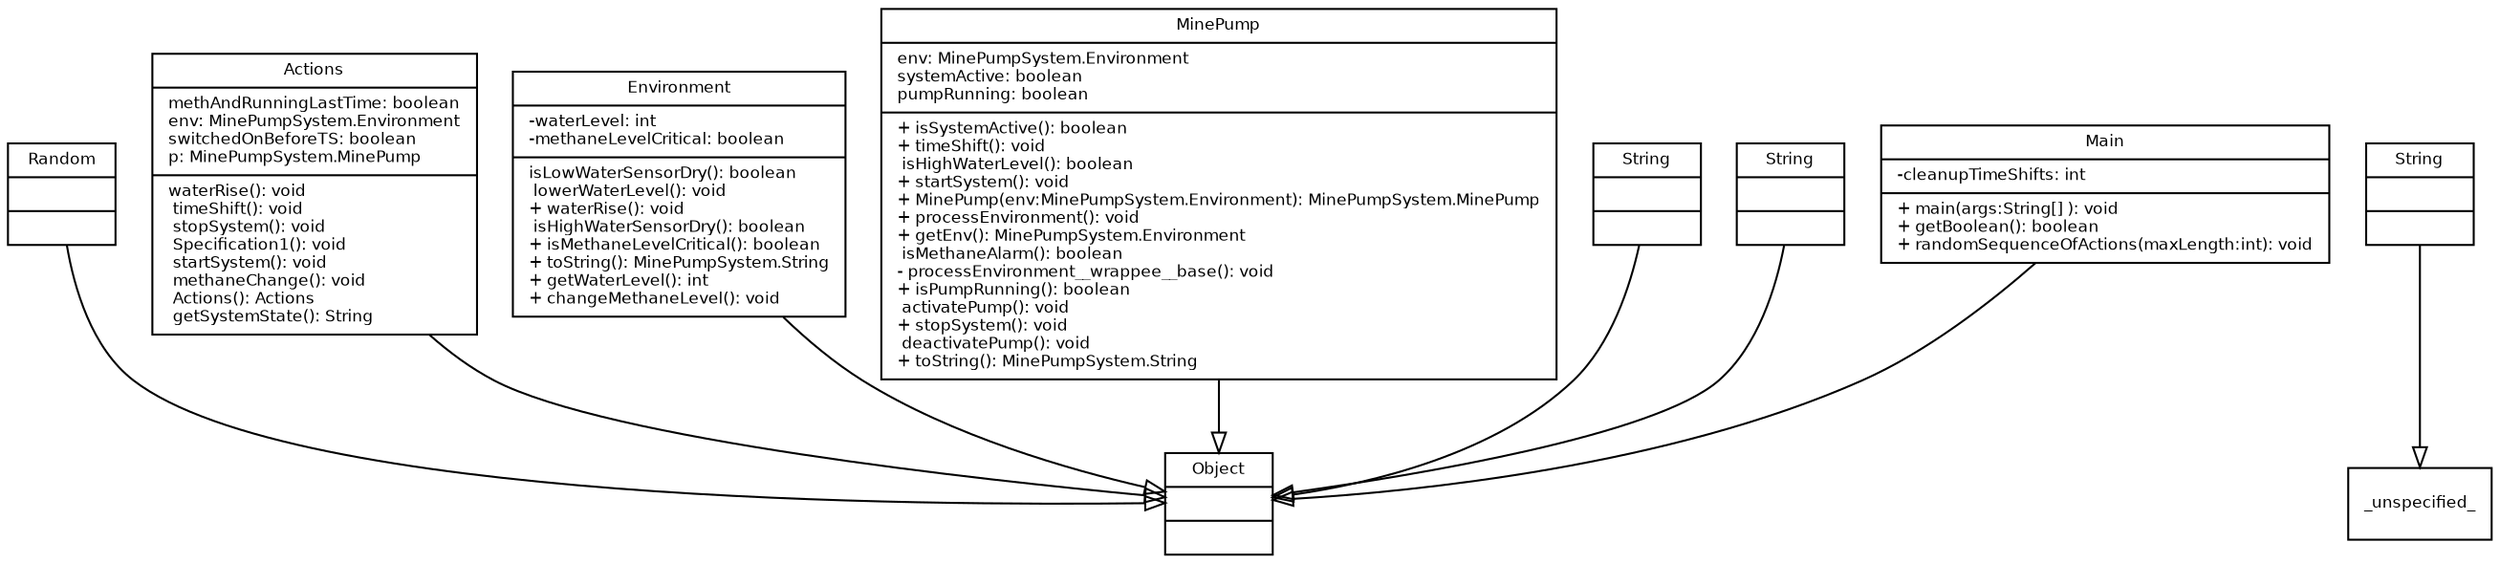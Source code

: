 digraph TypeHierarchy { 
        fontname = "Bitstream Vera Sans"
        fontsize = 8

        node [
                  fontname = "Bitstream Vera Sans"
                  fontsize = 8
                  shape = "record"
        ]

        edge [
                  fontname = "Bitstream Vera Sans"
                  fontsize = 8
        ]

        Random [
                  label = "{Random||}"
        ]

        Actions [
                  label = "{Actions|methAndRunningLastTime: boolean\lenv: MinePumpSystem.Environment\lswitchedOnBeforeTS: boolean\lp: MinePumpSystem.MinePump\l| waterRise(): void\l timeShift(): void\l stopSystem(): void\l Specification1(): void\l startSystem(): void\l methaneChange(): void\l Actions(): Actions\l getSystemState(): String\l}"
        ]

        MinePumpSystem_Environment [
                  label = "{Environment|-waterLevel: int\l-methaneLevelCritical: boolean\l| isLowWaterSensorDry(): boolean\l lowerWaterLevel(): void\l+ waterRise(): void\l isHighWaterSensorDry(): boolean\l+ isMethaneLevelCritical(): boolean\l+ toString(): MinePumpSystem.String\l+ getWaterLevel(): int\l+ changeMethaneLevel(): void\l}"
        ]

        MinePumpSystem_MinePump [
                  label = "{MinePump|env: MinePumpSystem.Environment\lsystemActive: boolean\lpumpRunning: boolean\l|+ isSystemActive(): boolean\l+ timeShift(): void\l isHighWaterLevel(): boolean\l+ startSystem(): void\l+ MinePump(env:MinePumpSystem.Environment): MinePumpSystem.MinePump\l+ processEnvironment(): void\l+ getEnv(): MinePumpSystem.Environment\l isMethaneAlarm(): boolean\l- processEnvironment__wrappee__base(): void\l+ isPumpRunning(): boolean\l activatePump(): void\l+ stopSystem(): void\l deactivatePump(): void\l+ toString(): MinePumpSystem.String\l}"
        ]

        String [
                  label = "{String||}"
        ]

        java_lang_String [
                  label = "{String||}"
        ]

        java_lang_Object [
                  label = "{Object||}"
        ]

        MinePumpSystem_String [
                  label = "{String||}"
        ]

        Main [
                  label = "{Main|-cleanupTimeShifts: int\l|+ main(args:String[] ): void\l+ getBoolean(): boolean\l+ randomSequenceOfActions(maxLength:int): void\l}"
        ]

        edge [
                  arrowhead = "empty"
                  style = "solid"
                  arrowtail = "none"
        ]

        Random -> java_lang_Object
        Actions -> java_lang_Object
        MinePumpSystem_Environment -> java_lang_Object
        MinePumpSystem_MinePump -> java_lang_Object
        String -> _unspecified_
        java_lang_String -> java_lang_Object
        MinePumpSystem_String -> java_lang_Object
        Main -> java_lang_Object
        edge [
                  arrowhead = "empty"
                  style = "dashed"
                  arrowtail = "none"
        ]

        edge [
                  arrowhead = "normal"
                  style = "solid"
                  arrowtail = "odot"
        ]

}